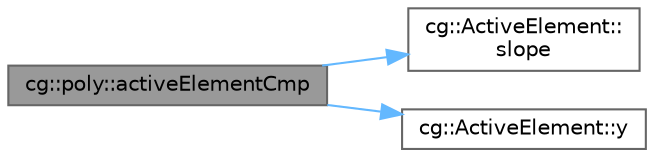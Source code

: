 digraph "cg::poly::activeElementCmp"
{
 // LATEX_PDF_SIZE
  bgcolor="transparent";
  edge [fontname=Helvetica,fontsize=10,labelfontname=Helvetica,labelfontsize=10];
  node [fontname=Helvetica,fontsize=10,shape=box,height=0.2,width=0.4];
  rankdir="LR";
  Node1 [id="Node000001",label="cg::poly::activeElementCmp",height=0.2,width=0.4,color="gray40", fillcolor="grey60", style="filled", fontcolor="black",tooltip=" "];
  Node1 -> Node2 [id="edge1_Node000001_Node000002",color="steelblue1",style="solid",tooltip=" "];
  Node2 [id="Node000002",label="cg::ActiveElement::\lslope",height=0.2,width=0.4,color="grey40", fillcolor="white", style="filled",URL="$classcg_1_1_active_element.html#a1b74621c406c0930afbfd39940bf67bd",tooltip=" "];
  Node1 -> Node3 [id="edge2_Node000001_Node000003",color="steelblue1",style="solid",tooltip=" "];
  Node3 [id="Node000003",label="cg::ActiveElement::y",height=0.2,width=0.4,color="grey40", fillcolor="white", style="filled",URL="$classcg_1_1_active_element.html#a7664c2a55de55a04b2b54822b3c2eaf0",tooltip=" "];
}
